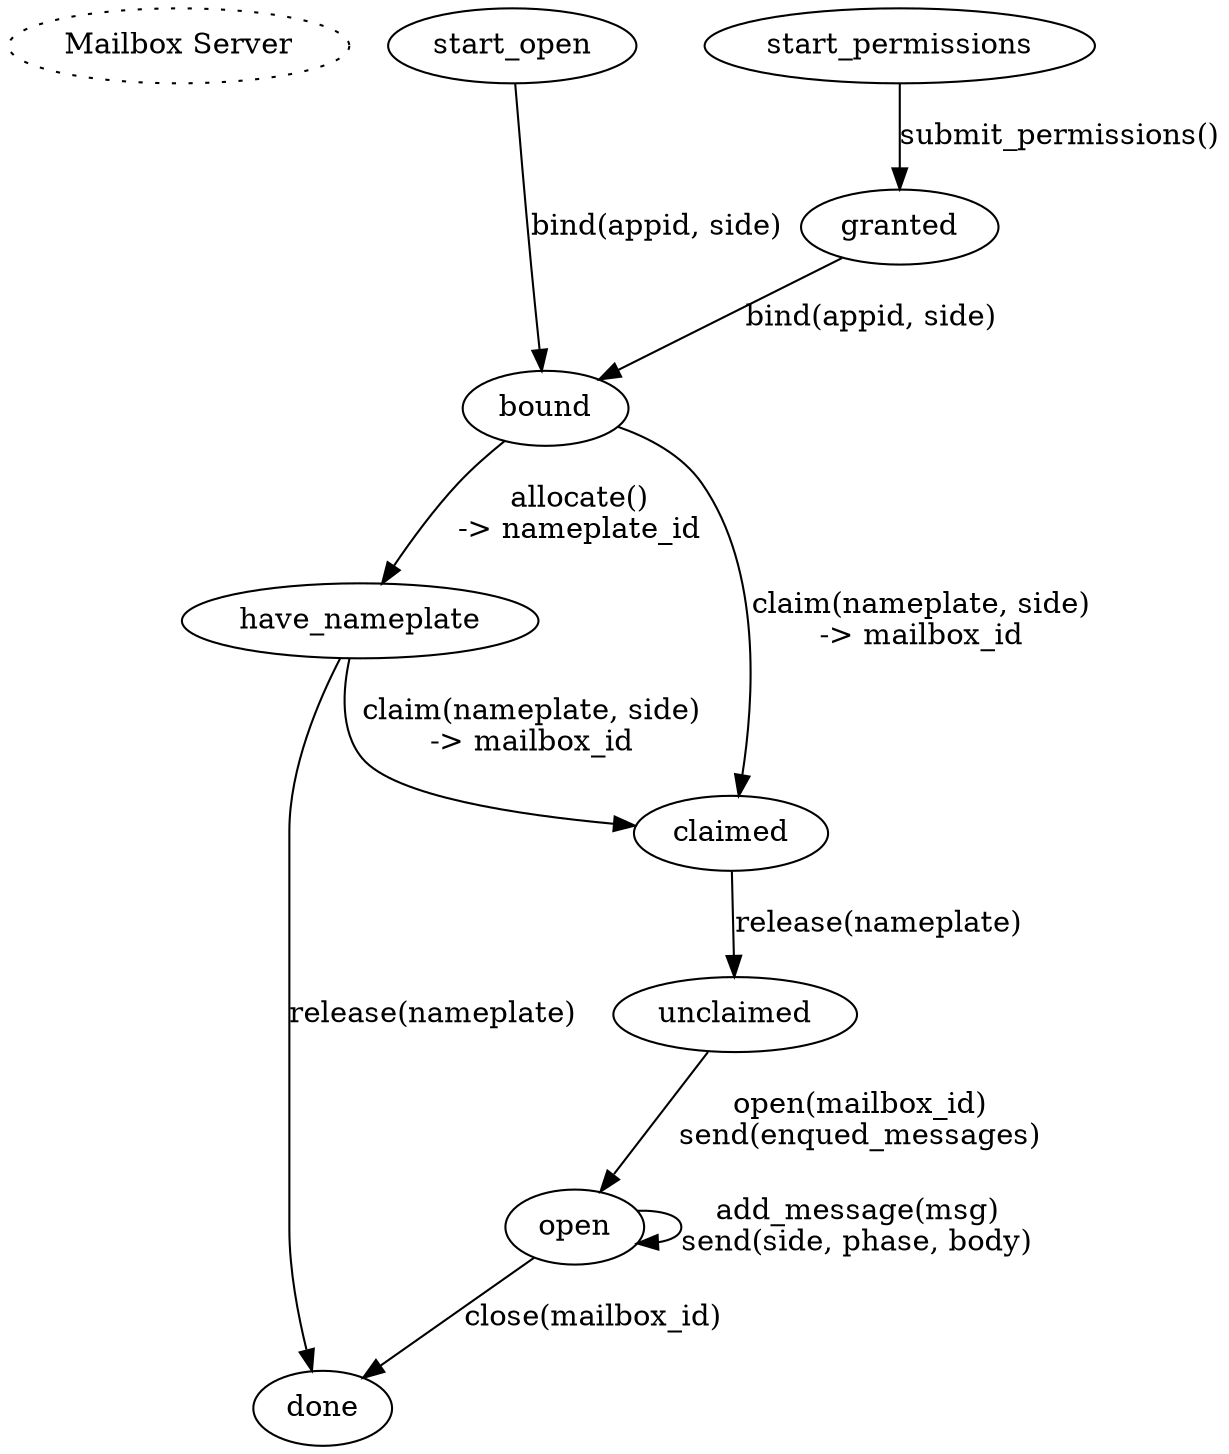 /*digraph {
    title [label="Mailbox\nServer Machine" style="dotted"]

    start -> opened [label="open(side)"];

    opened -> opened [label="open(side)"];
    opened -> opened [label="add_message(sided_message)"];
    opened -> closing [label="close(side, mood)"];

    closing -> closing [label="close(side, mood)"];
}
*/


// note: all messages have an "id" and a "type"
// and the server sends back an "ack" for every one
// but that ack etc isn't covered in these diagrams

digraph {
    title [label="Mailbox Server" style="dotted"]

    {rank=same; start_open start_permissions}
    start_open -> bound [label="bind(appid, side)"];

    start_permissions -> granted [label="submit_permissions()"];
    granted -> bound [label="bind(appid, side)"];

    bound -> have_nameplate [label="allocate()\n-> nameplate_id"]
    # allocate() really does do a claim() .. but you have to call it explicitly too
    have_nameplate -> claimed [label="claim(nameplate, side)\n-> mailbox_id"]
    have_nameplate -> done [label="release(nameplate)"]

    # ths is on the "join" side; they are told the nameplate number
    bound -> claimed [label="claim(nameplate, side)\n-> mailbox_id"]
    claimed -> unclaimed [label="release(nameplate)"]

    # note: allowing two different paths to 'unclaimed' is I think
    # _allowed_ currently by the server, but better to define it with
    # juts one way probably.

    unclaimed -> open [label="open(mailbox_id)\nsend(enqued_messages)"]
    #claimed -> open [label="open(mailbox_id)\nsend(enqued_messages)"]
    #open -> open [label="release(nameplate)"]
    open -> open [label="add_message(msg)\nsend(side, phase, body)"]
    open ->      done [label="close(mailbox_id)"]
    # XXX will get all message already in the box, how to represent?
}